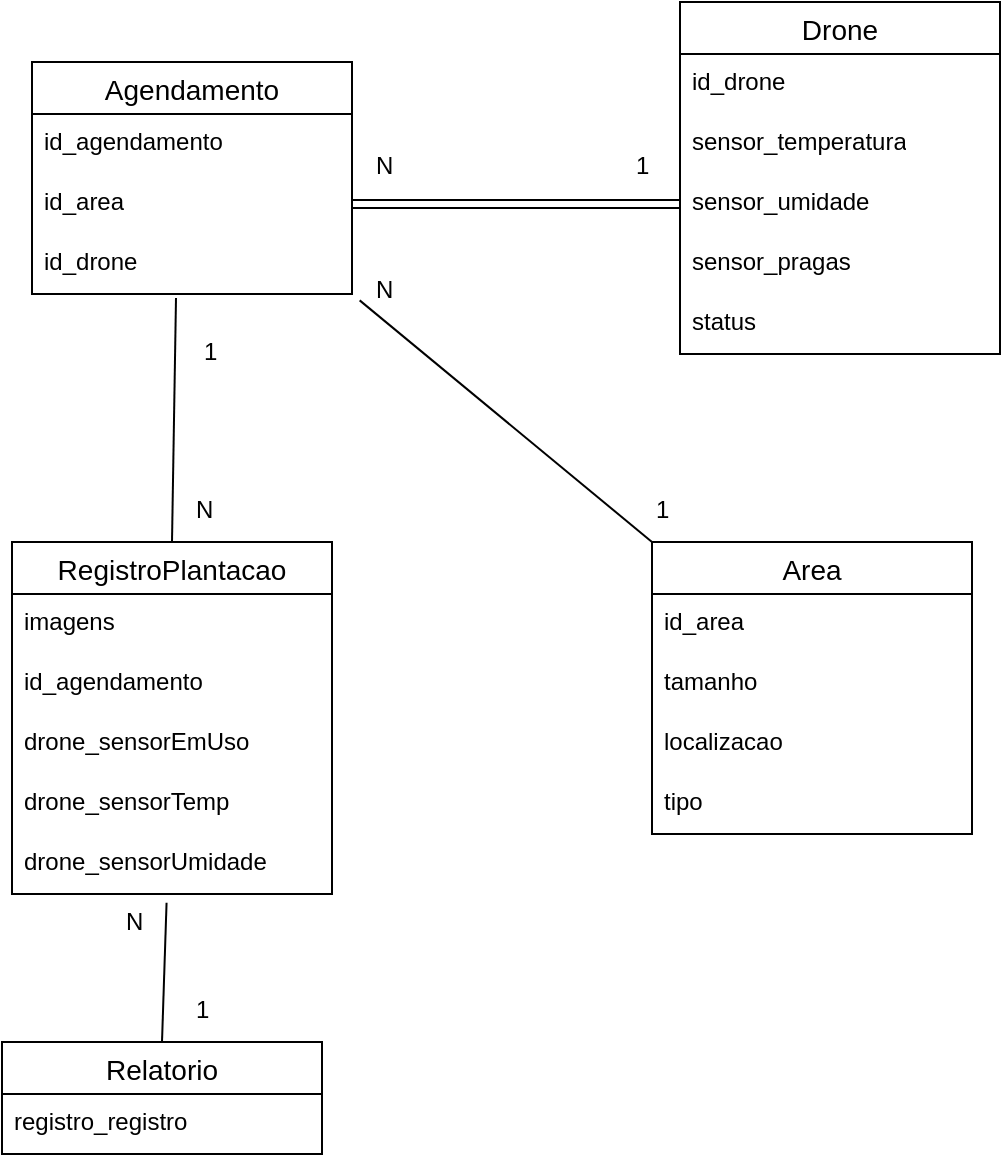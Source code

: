 <mxfile version="28.2.5">
  <diagram name="Page-1" id="I7ysQ_zsU0Zmc5XA-0ZG">
    <mxGraphModel dx="598" dy="641" grid="1" gridSize="10" guides="1" tooltips="1" connect="1" arrows="1" fold="1" page="1" pageScale="1" pageWidth="827" pageHeight="1169" math="0" shadow="0" adaptiveColors="none">
      <root>
        <mxCell id="0" />
        <mxCell id="1" parent="0" />
        <mxCell id="PmliRapP7MYlEJTl6HDo-15" value="Agendamento" style="swimlane;fontStyle=0;childLayout=stackLayout;horizontal=1;startSize=26;horizontalStack=0;resizeParent=1;resizeParentMax=0;resizeLast=0;collapsible=1;marginBottom=0;align=center;fontSize=14;" vertex="1" parent="1">
          <mxGeometry x="90" y="240" width="160" height="116" as="geometry" />
        </mxCell>
        <mxCell id="PmliRapP7MYlEJTl6HDo-16" value="id_agendamento" style="text;strokeColor=none;fillColor=none;spacingLeft=4;spacingRight=4;overflow=hidden;rotatable=0;points=[[0,0.5],[1,0.5]];portConstraint=eastwest;fontSize=12;whiteSpace=wrap;html=1;" vertex="1" parent="PmliRapP7MYlEJTl6HDo-15">
          <mxGeometry y="26" width="160" height="30" as="geometry" />
        </mxCell>
        <mxCell id="PmliRapP7MYlEJTl6HDo-17" value="id_area" style="text;strokeColor=none;fillColor=none;spacingLeft=4;spacingRight=4;overflow=hidden;rotatable=0;points=[[0,0.5],[1,0.5]];portConstraint=eastwest;fontSize=12;whiteSpace=wrap;html=1;" vertex="1" parent="PmliRapP7MYlEJTl6HDo-15">
          <mxGeometry y="56" width="160" height="30" as="geometry" />
        </mxCell>
        <mxCell id="PmliRapP7MYlEJTl6HDo-18" value="id_drone" style="text;strokeColor=none;fillColor=none;spacingLeft=4;spacingRight=4;overflow=hidden;rotatable=0;points=[[0,0.5],[1,0.5]];portConstraint=eastwest;fontSize=12;whiteSpace=wrap;html=1;" vertex="1" parent="PmliRapP7MYlEJTl6HDo-15">
          <mxGeometry y="86" width="160" height="30" as="geometry" />
        </mxCell>
        <mxCell id="PmliRapP7MYlEJTl6HDo-19" value="Drone" style="swimlane;fontStyle=0;childLayout=stackLayout;horizontal=1;startSize=26;horizontalStack=0;resizeParent=1;resizeParentMax=0;resizeLast=0;collapsible=1;marginBottom=0;align=center;fontSize=14;" vertex="1" parent="1">
          <mxGeometry x="414" y="210" width="160" height="176" as="geometry" />
        </mxCell>
        <mxCell id="PmliRapP7MYlEJTl6HDo-20" value="id_drone" style="text;strokeColor=none;fillColor=none;spacingLeft=4;spacingRight=4;overflow=hidden;rotatable=0;points=[[0,0.5],[1,0.5]];portConstraint=eastwest;fontSize=12;whiteSpace=wrap;html=1;" vertex="1" parent="PmliRapP7MYlEJTl6HDo-19">
          <mxGeometry y="26" width="160" height="30" as="geometry" />
        </mxCell>
        <mxCell id="PmliRapP7MYlEJTl6HDo-21" value="sensor_temperatura" style="text;strokeColor=none;fillColor=none;spacingLeft=4;spacingRight=4;overflow=hidden;rotatable=0;points=[[0,0.5],[1,0.5]];portConstraint=eastwest;fontSize=12;whiteSpace=wrap;html=1;" vertex="1" parent="PmliRapP7MYlEJTl6HDo-19">
          <mxGeometry y="56" width="160" height="30" as="geometry" />
        </mxCell>
        <mxCell id="PmliRapP7MYlEJTl6HDo-22" value="sensor_umidade&lt;br&gt;&lt;div&gt;&lt;br&gt;&lt;/div&gt;&lt;div&gt;&lt;br&gt;&lt;/div&gt;" style="text;strokeColor=none;fillColor=none;spacingLeft=4;spacingRight=4;overflow=hidden;rotatable=0;points=[[0,0.5],[1,0.5]];portConstraint=eastwest;fontSize=12;whiteSpace=wrap;html=1;" vertex="1" parent="PmliRapP7MYlEJTl6HDo-19">
          <mxGeometry y="86" width="160" height="30" as="geometry" />
        </mxCell>
        <mxCell id="PmliRapP7MYlEJTl6HDo-23" value="sensor_pragas&lt;br&gt;&lt;div&gt;&lt;br&gt;&lt;/div&gt;&lt;div&gt;&lt;br&gt;&lt;/div&gt;" style="text;strokeColor=none;fillColor=none;spacingLeft=4;spacingRight=4;overflow=hidden;rotatable=0;points=[[0,0.5],[1,0.5]];portConstraint=eastwest;fontSize=12;whiteSpace=wrap;html=1;" vertex="1" parent="PmliRapP7MYlEJTl6HDo-19">
          <mxGeometry y="116" width="160" height="30" as="geometry" />
        </mxCell>
        <mxCell id="PmliRapP7MYlEJTl6HDo-24" value="&lt;div&gt;status&lt;/div&gt;" style="text;strokeColor=none;fillColor=none;spacingLeft=4;spacingRight=4;overflow=hidden;rotatable=0;points=[[0,0.5],[1,0.5]];portConstraint=eastwest;fontSize=12;whiteSpace=wrap;html=1;" vertex="1" parent="PmliRapP7MYlEJTl6HDo-19">
          <mxGeometry y="146" width="160" height="30" as="geometry" />
        </mxCell>
        <mxCell id="PmliRapP7MYlEJTl6HDo-25" value="RegistroPlantacao" style="swimlane;fontStyle=0;childLayout=stackLayout;horizontal=1;startSize=26;horizontalStack=0;resizeParent=1;resizeParentMax=0;resizeLast=0;collapsible=1;marginBottom=0;align=center;fontSize=14;" vertex="1" parent="1">
          <mxGeometry x="80" y="480" width="160" height="176" as="geometry" />
        </mxCell>
        <mxCell id="PmliRapP7MYlEJTl6HDo-26" value="imagens" style="text;strokeColor=none;fillColor=none;spacingLeft=4;spacingRight=4;overflow=hidden;rotatable=0;points=[[0,0.5],[1,0.5]];portConstraint=eastwest;fontSize=12;whiteSpace=wrap;html=1;" vertex="1" parent="PmliRapP7MYlEJTl6HDo-25">
          <mxGeometry y="26" width="160" height="30" as="geometry" />
        </mxCell>
        <mxCell id="PmliRapP7MYlEJTl6HDo-27" value="id_agendamento" style="text;strokeColor=none;fillColor=none;spacingLeft=4;spacingRight=4;overflow=hidden;rotatable=0;points=[[0,0.5],[1,0.5]];portConstraint=eastwest;fontSize=12;whiteSpace=wrap;html=1;" vertex="1" parent="PmliRapP7MYlEJTl6HDo-25">
          <mxGeometry y="56" width="160" height="30" as="geometry" />
        </mxCell>
        <mxCell id="PmliRapP7MYlEJTl6HDo-28" value="drone_sensorEmUso&lt;span style=&quot;caret-color: rgba(0, 0, 0, 0); color: rgba(0, 0, 0, 0); font-family: monospace; font-size: 0px; white-space: nowrap;&quot;&gt;%3CmxGraphModel%3E%3Croot%3E%3CmxCell%20id%3D%220%22%2F%3E%3CmxCell%20id%3D%221%22%20parent%3D%220%22%2F%3E%3CmxCell%20id%3D%222%22%20value%3D%22sensor_umidade%26lt%3Bbr%26gt%3B%26lt%3Bdiv%26gt%3B%26lt%3Bbr%26gt%3B%26lt%3B%2Fdiv%26gt%3B%26lt%3Bdiv%26gt%3B%26lt%3Bbr%26gt%3B%26lt%3B%2Fdiv%26gt%3B%22%20style%3D%22text%3BstrokeColor%3Dnone%3BfillColor%3Dnone%3BspacingLeft%3D4%3BspacingRight%3D4%3Boverflow%3Dhidden%3Brotatable%3D0%3Bpoints%3D%5B%5B0%2C0.5%5D%2C%5B1%2C0.5%5D%5D%3BportConstraint%3Deastwest%3BfontSize%3D12%3BwhiteSpace%3Dwrap%3Bhtml%3D1%3B%22%20vertex%3D%221%22%20parent%3D%221%22%3E%3CmxGeometry%20x%3D%22400%22%20y%3D%22326%22%20width%3D%22160%22%20height%3D%2230%22%20as%3D%22geometry%22%2F%3E%3C%2FmxCell%3E%3C%2Froot%3E%3C%2FmxGraphModel%3E&lt;/span&gt;" style="text;strokeColor=none;fillColor=none;spacingLeft=4;spacingRight=4;overflow=hidden;rotatable=0;points=[[0,0.5],[1,0.5]];portConstraint=eastwest;fontSize=12;whiteSpace=wrap;html=1;" vertex="1" parent="PmliRapP7MYlEJTl6HDo-25">
          <mxGeometry y="86" width="160" height="30" as="geometry" />
        </mxCell>
        <mxCell id="PmliRapP7MYlEJTl6HDo-29" value="drone_sensorTemp" style="text;strokeColor=none;fillColor=none;spacingLeft=4;spacingRight=4;overflow=hidden;rotatable=0;points=[[0,0.5],[1,0.5]];portConstraint=eastwest;fontSize=12;whiteSpace=wrap;html=1;" vertex="1" parent="PmliRapP7MYlEJTl6HDo-25">
          <mxGeometry y="116" width="160" height="30" as="geometry" />
        </mxCell>
        <mxCell id="PmliRapP7MYlEJTl6HDo-30" value="drone_sensorUmidade&lt;br&gt;&lt;div&gt;&lt;br&gt;&lt;/div&gt;&lt;div&gt;&lt;br&gt;&lt;/div&gt;" style="text;strokeColor=none;fillColor=none;spacingLeft=4;spacingRight=4;overflow=hidden;rotatable=0;points=[[0,0.5],[1,0.5]];portConstraint=eastwest;fontSize=12;whiteSpace=wrap;html=1;" vertex="1" parent="PmliRapP7MYlEJTl6HDo-25">
          <mxGeometry y="146" width="160" height="30" as="geometry" />
        </mxCell>
        <mxCell id="PmliRapP7MYlEJTl6HDo-32" value="Area" style="swimlane;fontStyle=0;childLayout=stackLayout;horizontal=1;startSize=26;horizontalStack=0;resizeParent=1;resizeParentMax=0;resizeLast=0;collapsible=1;marginBottom=0;align=center;fontSize=14;" vertex="1" parent="1">
          <mxGeometry x="400" y="480" width="160" height="146" as="geometry" />
        </mxCell>
        <mxCell id="PmliRapP7MYlEJTl6HDo-33" value="id_area" style="text;strokeColor=none;fillColor=none;spacingLeft=4;spacingRight=4;overflow=hidden;rotatable=0;points=[[0,0.5],[1,0.5]];portConstraint=eastwest;fontSize=12;whiteSpace=wrap;html=1;" vertex="1" parent="PmliRapP7MYlEJTl6HDo-32">
          <mxGeometry y="26" width="160" height="30" as="geometry" />
        </mxCell>
        <mxCell id="PmliRapP7MYlEJTl6HDo-34" value="tamanho" style="text;strokeColor=none;fillColor=none;spacingLeft=4;spacingRight=4;overflow=hidden;rotatable=0;points=[[0,0.5],[1,0.5]];portConstraint=eastwest;fontSize=12;whiteSpace=wrap;html=1;" vertex="1" parent="PmliRapP7MYlEJTl6HDo-32">
          <mxGeometry y="56" width="160" height="30" as="geometry" />
        </mxCell>
        <mxCell id="PmliRapP7MYlEJTl6HDo-35" value="localizacao&lt;div&gt;&lt;br&gt;&lt;/div&gt;" style="text;strokeColor=none;fillColor=none;spacingLeft=4;spacingRight=4;overflow=hidden;rotatable=0;points=[[0,0.5],[1,0.5]];portConstraint=eastwest;fontSize=12;whiteSpace=wrap;html=1;" vertex="1" parent="PmliRapP7MYlEJTl6HDo-32">
          <mxGeometry y="86" width="160" height="30" as="geometry" />
        </mxCell>
        <mxCell id="PmliRapP7MYlEJTl6HDo-36" value="&lt;div&gt;tipo&lt;/div&gt;" style="text;strokeColor=none;fillColor=none;spacingLeft=4;spacingRight=4;overflow=hidden;rotatable=0;points=[[0,0.5],[1,0.5]];portConstraint=eastwest;fontSize=12;whiteSpace=wrap;html=1;" vertex="1" parent="PmliRapP7MYlEJTl6HDo-32">
          <mxGeometry y="116" width="160" height="30" as="geometry" />
        </mxCell>
        <mxCell id="PmliRapP7MYlEJTl6HDo-45" value="1" style="text;strokeColor=none;fillColor=none;align=left;verticalAlign=middle;spacingLeft=4;spacingRight=4;overflow=hidden;points=[[0,0.5],[1,0.5]];portConstraint=eastwest;rotatable=0;whiteSpace=wrap;html=1;" vertex="1" parent="1">
          <mxGeometry x="170" y="370" width="80" height="30" as="geometry" />
        </mxCell>
        <mxCell id="PmliRapP7MYlEJTl6HDo-46" value="N" style="text;whiteSpace=wrap;html=1;" vertex="1" parent="1">
          <mxGeometry x="170" y="450" width="40" height="40" as="geometry" />
        </mxCell>
        <mxCell id="PmliRapP7MYlEJTl6HDo-47" value="" style="endArrow=none;html=1;rounded=0;fontSize=12;startSize=8;endSize=8;curved=1;entryX=0.45;entryY=1.067;entryDx=0;entryDy=0;entryPerimeter=0;exitX=0.5;exitY=0;exitDx=0;exitDy=0;" edge="1" parent="1" source="PmliRapP7MYlEJTl6HDo-25" target="PmliRapP7MYlEJTl6HDo-18">
          <mxGeometry width="50" height="50" relative="1" as="geometry">
            <mxPoint x="130" y="440" as="sourcePoint" />
            <mxPoint x="180" y="390" as="targetPoint" />
            <Array as="points" />
          </mxGeometry>
        </mxCell>
        <mxCell id="PmliRapP7MYlEJTl6HDo-48" value="" style="endArrow=none;html=1;rounded=0;fontSize=12;startSize=8;endSize=8;curved=1;entryX=1.024;entryY=1.106;entryDx=0;entryDy=0;entryPerimeter=0;exitX=0;exitY=0;exitDx=0;exitDy=0;" edge="1" parent="1" source="PmliRapP7MYlEJTl6HDo-32" target="PmliRapP7MYlEJTl6HDo-18">
          <mxGeometry width="50" height="50" relative="1" as="geometry">
            <mxPoint x="400" y="470" as="sourcePoint" />
            <mxPoint x="390" y="390" as="targetPoint" />
          </mxGeometry>
        </mxCell>
        <mxCell id="PmliRapP7MYlEJTl6HDo-49" value="1" style="text;whiteSpace=wrap;html=1;" vertex="1" parent="1">
          <mxGeometry x="400" y="450" width="40" height="40" as="geometry" />
        </mxCell>
        <mxCell id="PmliRapP7MYlEJTl6HDo-50" value="N" style="text;whiteSpace=wrap;html=1;" vertex="1" parent="1">
          <mxGeometry x="260" y="340" width="40" height="40" as="geometry" />
        </mxCell>
        <mxCell id="PmliRapP7MYlEJTl6HDo-51" value="" style="shape=link;html=1;rounded=0;fontSize=12;startSize=8;endSize=8;curved=1;exitX=1;exitY=0.5;exitDx=0;exitDy=0;entryX=0;entryY=0.5;entryDx=0;entryDy=0;" edge="1" parent="1" source="PmliRapP7MYlEJTl6HDo-17" target="PmliRapP7MYlEJTl6HDo-22">
          <mxGeometry width="100" relative="1" as="geometry">
            <mxPoint x="310" y="420" as="sourcePoint" />
            <mxPoint x="410" y="420" as="targetPoint" />
          </mxGeometry>
        </mxCell>
        <mxCell id="PmliRapP7MYlEJTl6HDo-54" value="1" style="text;whiteSpace=wrap;html=1;" vertex="1" parent="1">
          <mxGeometry x="390" y="278" width="40" height="40" as="geometry" />
        </mxCell>
        <mxCell id="PmliRapP7MYlEJTl6HDo-55" value="N" style="text;whiteSpace=wrap;html=1;" vertex="1" parent="1">
          <mxGeometry x="260" y="278" width="40" height="40" as="geometry" />
        </mxCell>
        <mxCell id="PmliRapP7MYlEJTl6HDo-56" style="edgeStyle=none;curved=1;rounded=0;orthogonalLoop=1;jettySize=auto;html=1;exitX=0.25;exitY=0;exitDx=0;exitDy=0;fontSize=12;startSize=8;endSize=8;" edge="1" parent="1" source="PmliRapP7MYlEJTl6HDo-54" target="PmliRapP7MYlEJTl6HDo-54">
          <mxGeometry relative="1" as="geometry" />
        </mxCell>
        <mxCell id="PmliRapP7MYlEJTl6HDo-58" value="Relatorio" style="swimlane;fontStyle=0;childLayout=stackLayout;horizontal=1;startSize=26;horizontalStack=0;resizeParent=1;resizeParentMax=0;resizeLast=0;collapsible=1;marginBottom=0;align=center;fontSize=14;" vertex="1" parent="1">
          <mxGeometry x="75" y="730" width="160" height="56" as="geometry" />
        </mxCell>
        <mxCell id="PmliRapP7MYlEJTl6HDo-59" value="registro_registro" style="text;strokeColor=none;fillColor=none;spacingLeft=4;spacingRight=4;overflow=hidden;rotatable=0;points=[[0,0.5],[1,0.5]];portConstraint=eastwest;fontSize=12;whiteSpace=wrap;html=1;" vertex="1" parent="PmliRapP7MYlEJTl6HDo-58">
          <mxGeometry y="26" width="160" height="30" as="geometry" />
        </mxCell>
        <mxCell id="PmliRapP7MYlEJTl6HDo-63" value="" style="endArrow=none;html=1;rounded=0;fontSize=12;startSize=8;endSize=8;curved=1;exitX=0.483;exitY=1.145;exitDx=0;exitDy=0;exitPerimeter=0;entryX=0.5;entryY=0;entryDx=0;entryDy=0;" edge="1" parent="1" source="PmliRapP7MYlEJTl6HDo-30" target="PmliRapP7MYlEJTl6HDo-58">
          <mxGeometry relative="1" as="geometry">
            <mxPoint x="280" y="590" as="sourcePoint" />
            <mxPoint x="440" y="590" as="targetPoint" />
          </mxGeometry>
        </mxCell>
        <mxCell id="PmliRapP7MYlEJTl6HDo-64" value="1" style="text;whiteSpace=wrap;html=1;" vertex="1" parent="1">
          <mxGeometry x="170" y="700" width="40" height="40" as="geometry" />
        </mxCell>
        <mxCell id="PmliRapP7MYlEJTl6HDo-65" value="N" style="text;whiteSpace=wrap;html=1;" vertex="1" parent="1">
          <mxGeometry x="135" y="656" width="40" height="40" as="geometry" />
        </mxCell>
      </root>
    </mxGraphModel>
  </diagram>
</mxfile>
